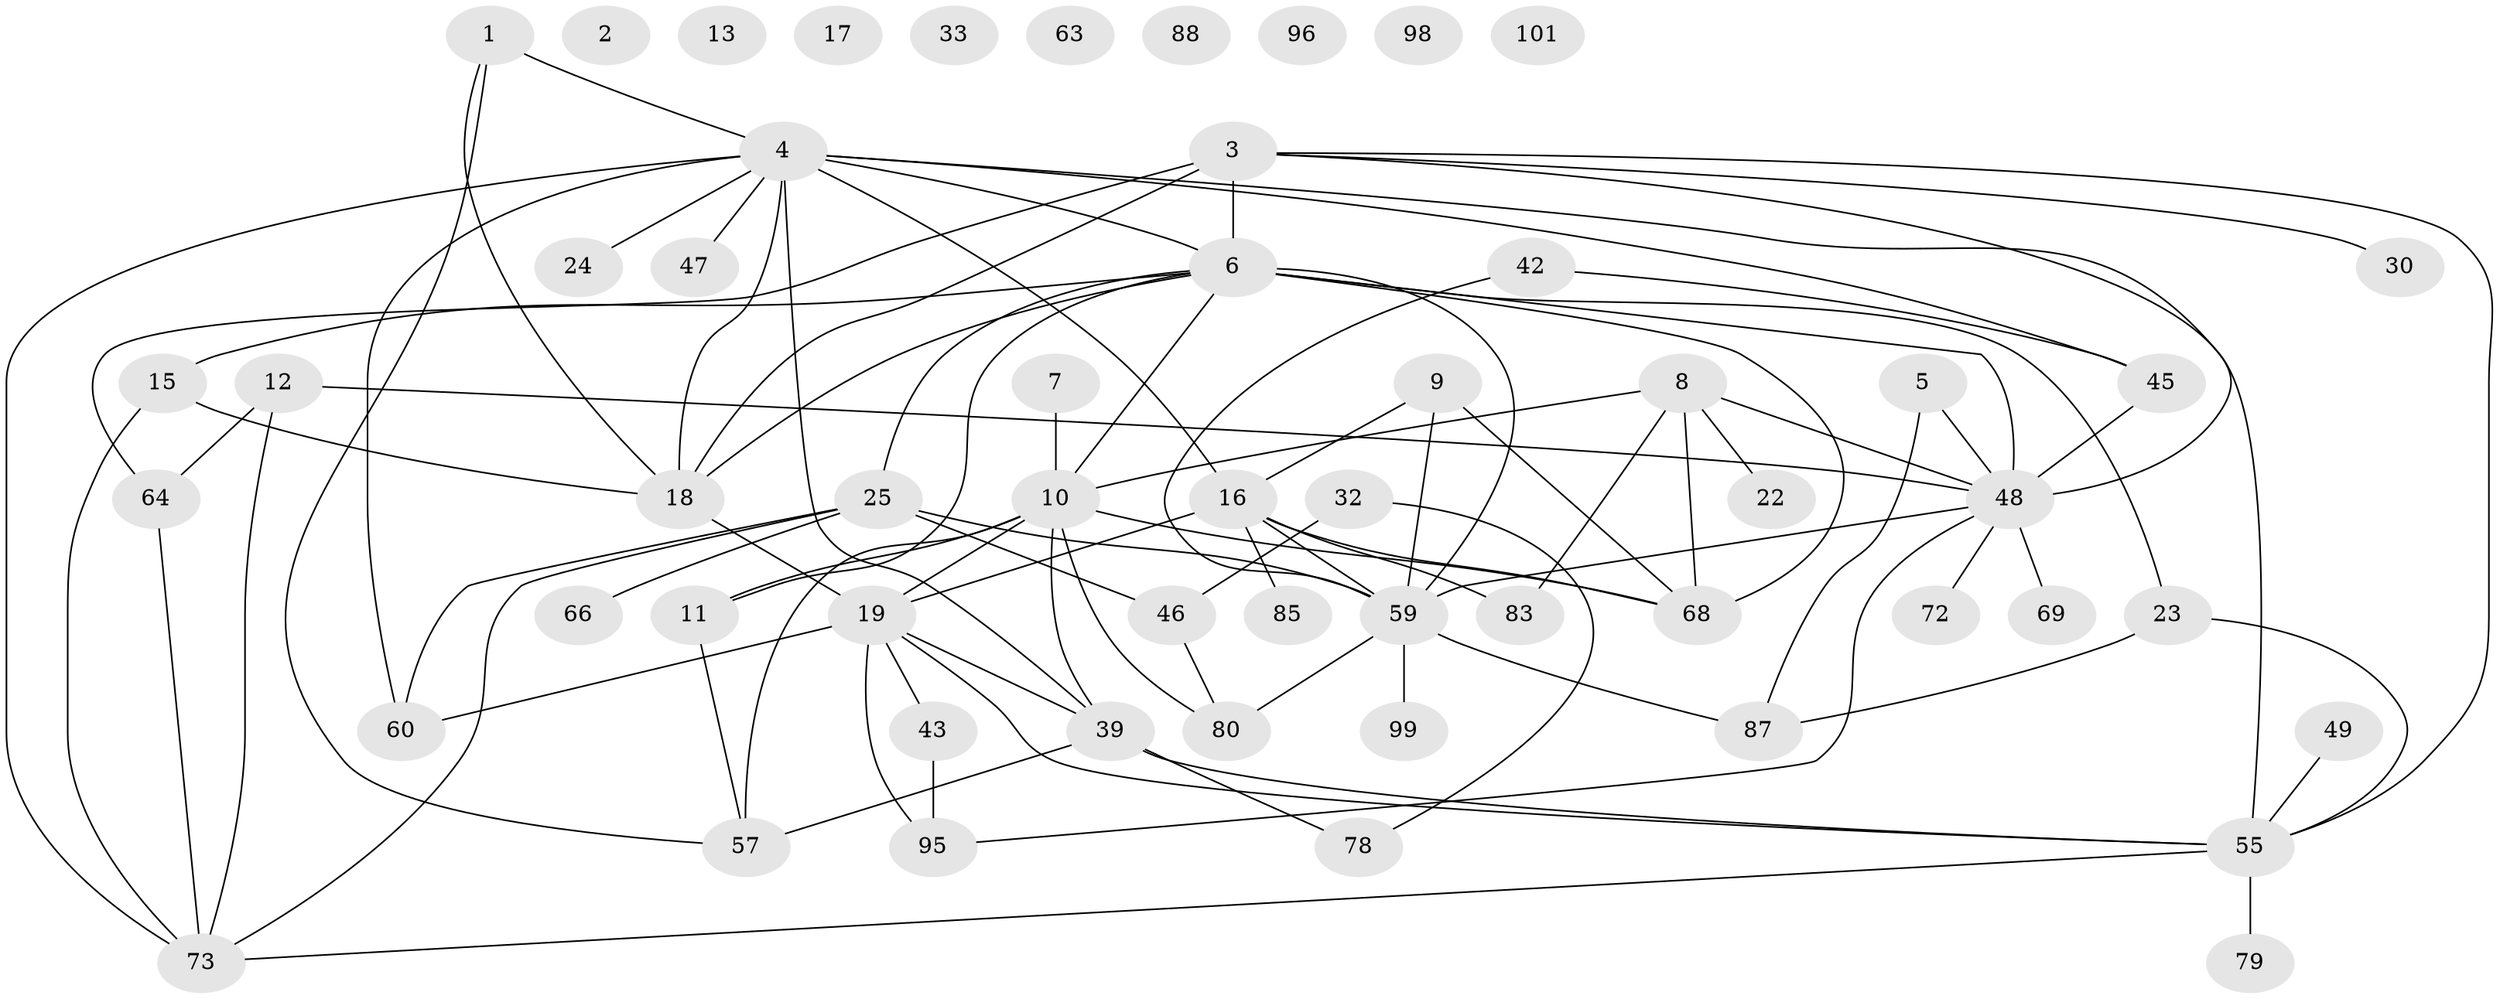 // original degree distribution, {1: 0.17857142857142858, 0: 0.07142857142857142, 2: 0.2767857142857143, 3: 0.20535714285714285, 5: 0.08035714285714286, 4: 0.125, 7: 0.03571428571428571, 6: 0.017857142857142856, 8: 0.008928571428571428}
// Generated by graph-tools (version 1.1) at 2025/12/03/09/25 04:12:55]
// undirected, 56 vertices, 90 edges
graph export_dot {
graph [start="1"]
  node [color=gray90,style=filled];
  1 [super="+14"];
  2;
  3 [super="+44+21"];
  4 [super="+97+61"];
  5;
  6 [super="+28+108+50"];
  7 [super="+41"];
  8 [super="+26"];
  9 [super="+71"];
  10 [super="+56"];
  11 [super="+29"];
  12;
  13 [super="+27"];
  15 [super="+106+40"];
  16 [super="+31+36+20+35"];
  17;
  18 [super="+37"];
  19 [super="+91+54"];
  22;
  23 [super="+110"];
  24;
  25 [super="+105+38"];
  30;
  32 [super="+58"];
  33;
  39 [super="+103+65+52"];
  42 [super="+77"];
  43;
  45 [super="+67"];
  46 [super="+100+76"];
  47;
  48 [super="+53+111"];
  49 [super="+89+86"];
  55 [super="+70"];
  57;
  59 [super="+102+93"];
  60;
  63;
  64;
  66;
  68;
  69;
  72;
  73 [super="+74"];
  78;
  79;
  80;
  83;
  85;
  87;
  88;
  95 [super="+107"];
  96;
  98;
  99;
  101;
  1 -- 18;
  1 -- 57;
  1 -- 4;
  3 -- 64;
  3 -- 48;
  3 -- 18;
  3 -- 6 [weight=2];
  3 -- 55;
  3 -- 30;
  4 -- 45;
  4 -- 60;
  4 -- 73;
  4 -- 6;
  4 -- 39;
  4 -- 47;
  4 -- 16;
  4 -- 18;
  4 -- 55;
  4 -- 24;
  5 -- 87;
  5 -- 48;
  6 -- 23;
  6 -- 25;
  6 -- 10;
  6 -- 59;
  6 -- 68;
  6 -- 18;
  6 -- 48;
  6 -- 11;
  6 -- 15;
  7 -- 10;
  8 -- 68;
  8 -- 83;
  8 -- 22;
  8 -- 48;
  8 -- 10;
  9 -- 59;
  9 -- 16;
  9 -- 68;
  10 -- 57;
  10 -- 68;
  10 -- 80;
  10 -- 39;
  10 -- 11;
  10 -- 19;
  11 -- 57;
  12 -- 48;
  12 -- 64;
  12 -- 73;
  15 -- 73;
  15 -- 18;
  16 -- 68;
  16 -- 83;
  16 -- 85;
  16 -- 59 [weight=2];
  16 -- 19;
  18 -- 19;
  19 -- 39;
  19 -- 60;
  19 -- 95;
  19 -- 43;
  19 -- 55;
  23 -- 87;
  23 -- 55;
  25 -- 66;
  25 -- 60;
  25 -- 59 [weight=2];
  25 -- 73;
  25 -- 46 [weight=2];
  32 -- 78;
  32 -- 46;
  39 -- 57;
  39 -- 55;
  39 -- 78;
  42 -- 59;
  42 -- 45;
  43 -- 95;
  45 -- 48;
  46 -- 80;
  48 -- 69;
  48 -- 95;
  48 -- 59;
  48 -- 72;
  49 -- 55;
  55 -- 73;
  55 -- 79;
  59 -- 80;
  59 -- 87;
  59 -- 99;
  64 -- 73;
}
